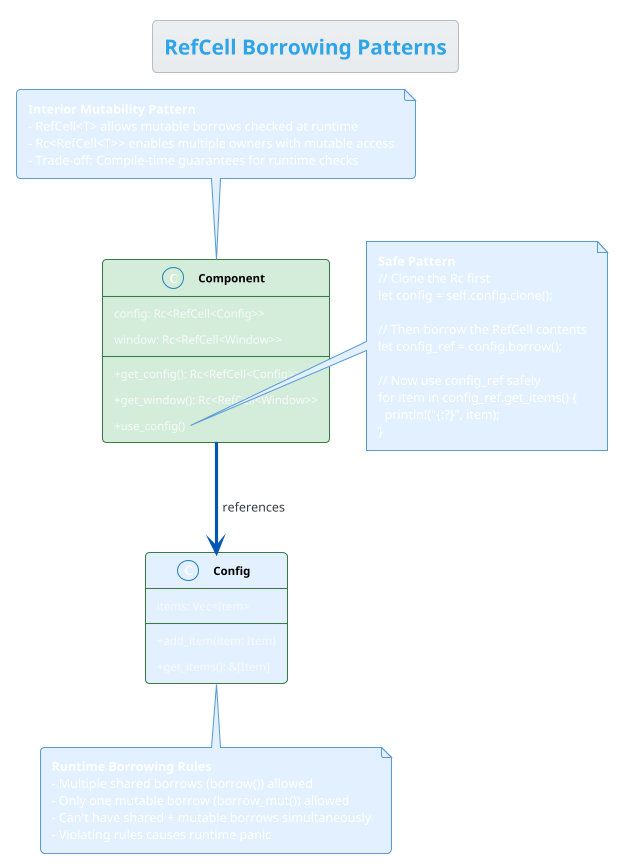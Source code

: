 @startuml RefCell_Patterns
!theme cerulean
skinparam classAttributeIconSize 0
skinparam classFontStyle bold
skinparam classBackgroundColor #FFFFFF
skinparam classBorderColor #3D7944
skinparam ArrowColor #0056B3
skinparam NoteBackgroundColor #E2F0FF
skinparam NoteBorderColor #5B9BD5
skinparam NoteTextColor #000000
skinparam ClassFontColor #000000

title "RefCell Borrowing Patterns"

class "Component" as Component #D4EDDA {
  config: Rc<RefCell<Config>>
  window: Rc<RefCell<Window>>
  + get_config(): Rc<RefCell<Config>>
  + get_window(): Rc<RefCell<Window>>
  + use_config()
}

class "Config" as Config #E2F0FF {
  items: Vec<Item>
  + add_item(item: Item)
  + get_items(): &[Item]
}

Component --> Config : references

note top of Component
  <b>Interior Mutability Pattern</b>
  - RefCell<T> allows mutable borrows checked at runtime
  - Rc<RefCell<T>> enables multiple owners with mutable access
  - Trade-off: Compile-time guarantees for runtime checks
end note

note right of Component::use_config
  <b>Safe Pattern</b>
  // Clone the Rc first
  let config = self.config.clone();
  
  // Then borrow the RefCell contents
  let config_ref = config.borrow();
  
  // Now use config_ref safely
  for item in config_ref.get_items() {
    println!("{:?}", item);
  }
end note

note bottom of Config
  <b>Runtime Borrowing Rules</b>
  - Multiple shared borrows (borrow()) allowed
  - Only one mutable borrow (borrow_mut()) allowed
  - Can't have shared + mutable borrows simultaneously
  - Violating rules causes runtime panic
end note

@enduml 
